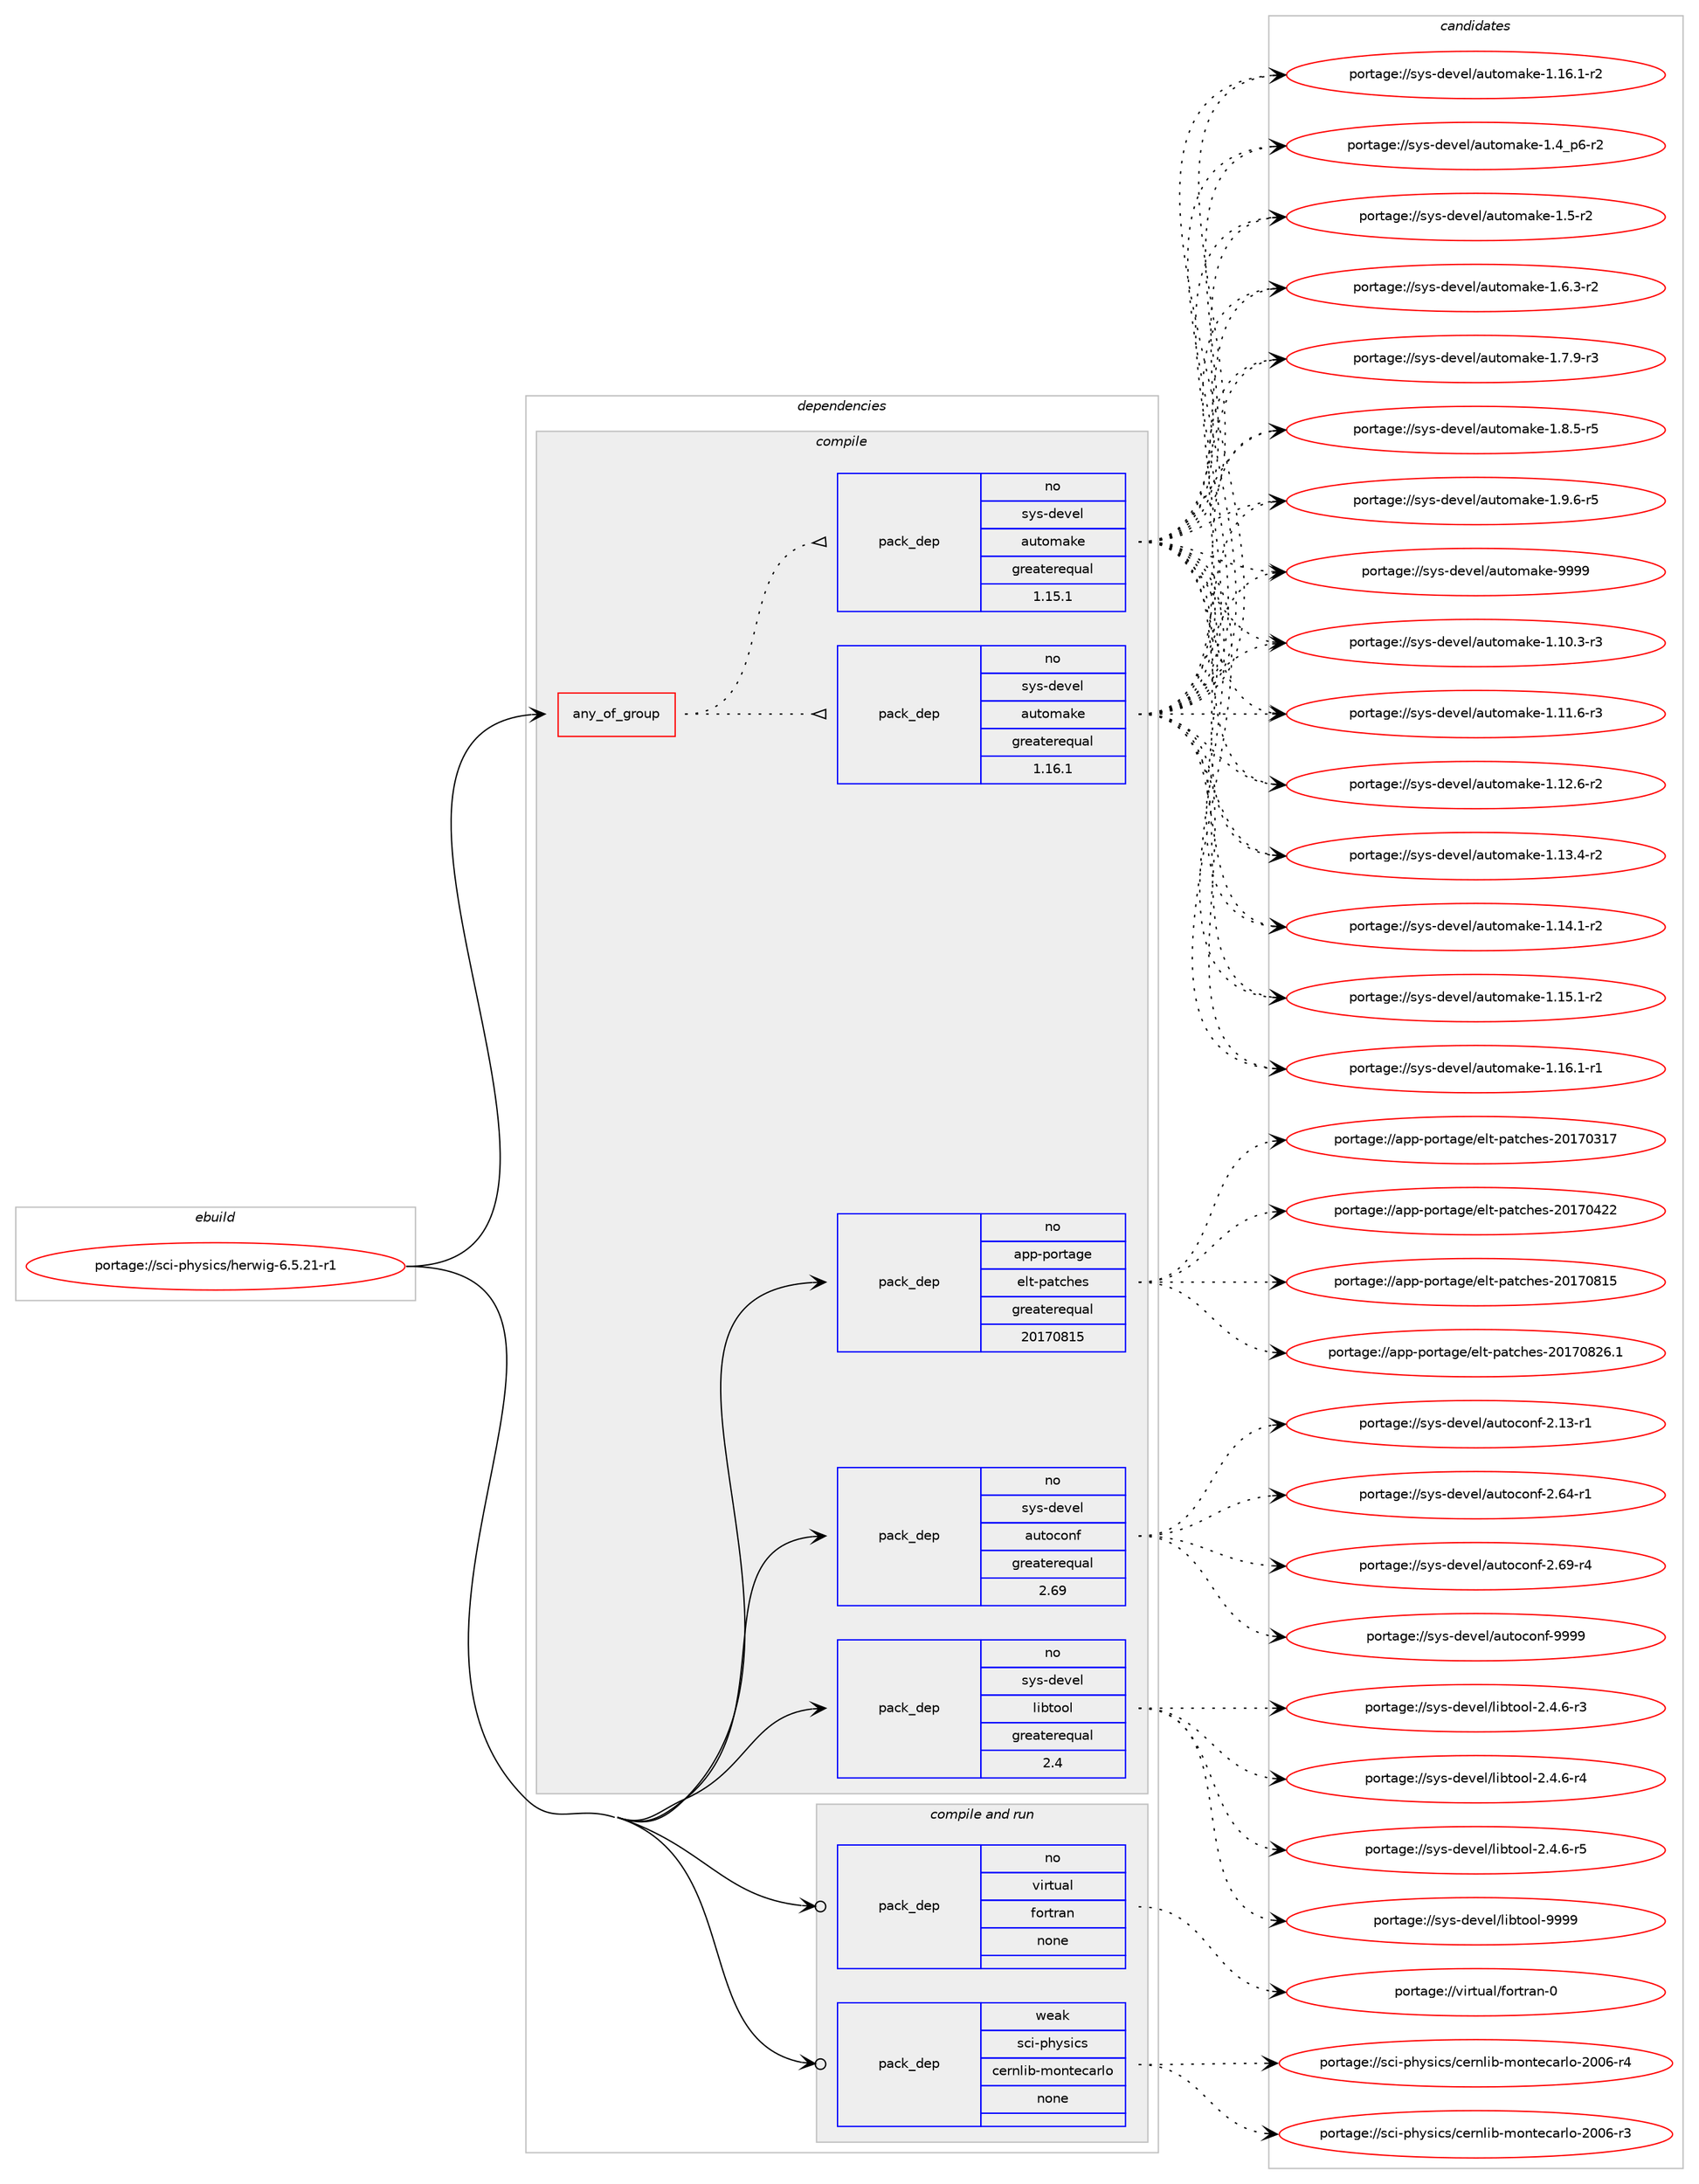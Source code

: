 digraph prolog {

# *************
# Graph options
# *************

newrank=true;
concentrate=true;
compound=true;
graph [rankdir=LR,fontname=Helvetica,fontsize=10,ranksep=1.5];#, ranksep=2.5, nodesep=0.2];
edge  [arrowhead=vee];
node  [fontname=Helvetica,fontsize=10];

# **********
# The ebuild
# **********

subgraph cluster_leftcol {
color=gray;
rank=same;
label=<<i>ebuild</i>>;
id [label="portage://sci-physics/herwig-6.5.21-r1", color=red, width=4, href="../sci-physics/herwig-6.5.21-r1.svg"];
}

# ****************
# The dependencies
# ****************

subgraph cluster_midcol {
color=gray;
label=<<i>dependencies</i>>;
subgraph cluster_compile {
fillcolor="#eeeeee";
style=filled;
label=<<i>compile</i>>;
subgraph any6544 {
dependency396444 [label=<<TABLE BORDER="0" CELLBORDER="1" CELLSPACING="0" CELLPADDING="4"><TR><TD CELLPADDING="10">any_of_group</TD></TR></TABLE>>, shape=none, color=red];subgraph pack291647 {
dependency396445 [label=<<TABLE BORDER="0" CELLBORDER="1" CELLSPACING="0" CELLPADDING="4" WIDTH="220"><TR><TD ROWSPAN="6" CELLPADDING="30">pack_dep</TD></TR><TR><TD WIDTH="110">no</TD></TR><TR><TD>sys-devel</TD></TR><TR><TD>automake</TD></TR><TR><TD>greaterequal</TD></TR><TR><TD>1.16.1</TD></TR></TABLE>>, shape=none, color=blue];
}
dependency396444:e -> dependency396445:w [weight=20,style="dotted",arrowhead="oinv"];
subgraph pack291648 {
dependency396446 [label=<<TABLE BORDER="0" CELLBORDER="1" CELLSPACING="0" CELLPADDING="4" WIDTH="220"><TR><TD ROWSPAN="6" CELLPADDING="30">pack_dep</TD></TR><TR><TD WIDTH="110">no</TD></TR><TR><TD>sys-devel</TD></TR><TR><TD>automake</TD></TR><TR><TD>greaterequal</TD></TR><TR><TD>1.15.1</TD></TR></TABLE>>, shape=none, color=blue];
}
dependency396444:e -> dependency396446:w [weight=20,style="dotted",arrowhead="oinv"];
}
id:e -> dependency396444:w [weight=20,style="solid",arrowhead="vee"];
subgraph pack291649 {
dependency396447 [label=<<TABLE BORDER="0" CELLBORDER="1" CELLSPACING="0" CELLPADDING="4" WIDTH="220"><TR><TD ROWSPAN="6" CELLPADDING="30">pack_dep</TD></TR><TR><TD WIDTH="110">no</TD></TR><TR><TD>app-portage</TD></TR><TR><TD>elt-patches</TD></TR><TR><TD>greaterequal</TD></TR><TR><TD>20170815</TD></TR></TABLE>>, shape=none, color=blue];
}
id:e -> dependency396447:w [weight=20,style="solid",arrowhead="vee"];
subgraph pack291650 {
dependency396448 [label=<<TABLE BORDER="0" CELLBORDER="1" CELLSPACING="0" CELLPADDING="4" WIDTH="220"><TR><TD ROWSPAN="6" CELLPADDING="30">pack_dep</TD></TR><TR><TD WIDTH="110">no</TD></TR><TR><TD>sys-devel</TD></TR><TR><TD>autoconf</TD></TR><TR><TD>greaterequal</TD></TR><TR><TD>2.69</TD></TR></TABLE>>, shape=none, color=blue];
}
id:e -> dependency396448:w [weight=20,style="solid",arrowhead="vee"];
subgraph pack291651 {
dependency396449 [label=<<TABLE BORDER="0" CELLBORDER="1" CELLSPACING="0" CELLPADDING="4" WIDTH="220"><TR><TD ROWSPAN="6" CELLPADDING="30">pack_dep</TD></TR><TR><TD WIDTH="110">no</TD></TR><TR><TD>sys-devel</TD></TR><TR><TD>libtool</TD></TR><TR><TD>greaterequal</TD></TR><TR><TD>2.4</TD></TR></TABLE>>, shape=none, color=blue];
}
id:e -> dependency396449:w [weight=20,style="solid",arrowhead="vee"];
}
subgraph cluster_compileandrun {
fillcolor="#eeeeee";
style=filled;
label=<<i>compile and run</i>>;
subgraph pack291652 {
dependency396450 [label=<<TABLE BORDER="0" CELLBORDER="1" CELLSPACING="0" CELLPADDING="4" WIDTH="220"><TR><TD ROWSPAN="6" CELLPADDING="30">pack_dep</TD></TR><TR><TD WIDTH="110">no</TD></TR><TR><TD>virtual</TD></TR><TR><TD>fortran</TD></TR><TR><TD>none</TD></TR><TR><TD></TD></TR></TABLE>>, shape=none, color=blue];
}
id:e -> dependency396450:w [weight=20,style="solid",arrowhead="odotvee"];
subgraph pack291653 {
dependency396451 [label=<<TABLE BORDER="0" CELLBORDER="1" CELLSPACING="0" CELLPADDING="4" WIDTH="220"><TR><TD ROWSPAN="6" CELLPADDING="30">pack_dep</TD></TR><TR><TD WIDTH="110">weak</TD></TR><TR><TD>sci-physics</TD></TR><TR><TD>cernlib-montecarlo</TD></TR><TR><TD>none</TD></TR><TR><TD></TD></TR></TABLE>>, shape=none, color=blue];
}
id:e -> dependency396451:w [weight=20,style="solid",arrowhead="odotvee"];
}
subgraph cluster_run {
fillcolor="#eeeeee";
style=filled;
label=<<i>run</i>>;
}
}

# **************
# The candidates
# **************

subgraph cluster_choices {
rank=same;
color=gray;
label=<<i>candidates</i>>;

subgraph choice291647 {
color=black;
nodesep=1;
choiceportage11512111545100101118101108479711711611110997107101454946494846514511451 [label="portage://sys-devel/automake-1.10.3-r3", color=red, width=4,href="../sys-devel/automake-1.10.3-r3.svg"];
choiceportage11512111545100101118101108479711711611110997107101454946494946544511451 [label="portage://sys-devel/automake-1.11.6-r3", color=red, width=4,href="../sys-devel/automake-1.11.6-r3.svg"];
choiceportage11512111545100101118101108479711711611110997107101454946495046544511450 [label="portage://sys-devel/automake-1.12.6-r2", color=red, width=4,href="../sys-devel/automake-1.12.6-r2.svg"];
choiceportage11512111545100101118101108479711711611110997107101454946495146524511450 [label="portage://sys-devel/automake-1.13.4-r2", color=red, width=4,href="../sys-devel/automake-1.13.4-r2.svg"];
choiceportage11512111545100101118101108479711711611110997107101454946495246494511450 [label="portage://sys-devel/automake-1.14.1-r2", color=red, width=4,href="../sys-devel/automake-1.14.1-r2.svg"];
choiceportage11512111545100101118101108479711711611110997107101454946495346494511450 [label="portage://sys-devel/automake-1.15.1-r2", color=red, width=4,href="../sys-devel/automake-1.15.1-r2.svg"];
choiceportage11512111545100101118101108479711711611110997107101454946495446494511449 [label="portage://sys-devel/automake-1.16.1-r1", color=red, width=4,href="../sys-devel/automake-1.16.1-r1.svg"];
choiceportage11512111545100101118101108479711711611110997107101454946495446494511450 [label="portage://sys-devel/automake-1.16.1-r2", color=red, width=4,href="../sys-devel/automake-1.16.1-r2.svg"];
choiceportage115121115451001011181011084797117116111109971071014549465295112544511450 [label="portage://sys-devel/automake-1.4_p6-r2", color=red, width=4,href="../sys-devel/automake-1.4_p6-r2.svg"];
choiceportage11512111545100101118101108479711711611110997107101454946534511450 [label="portage://sys-devel/automake-1.5-r2", color=red, width=4,href="../sys-devel/automake-1.5-r2.svg"];
choiceportage115121115451001011181011084797117116111109971071014549465446514511450 [label="portage://sys-devel/automake-1.6.3-r2", color=red, width=4,href="../sys-devel/automake-1.6.3-r2.svg"];
choiceportage115121115451001011181011084797117116111109971071014549465546574511451 [label="portage://sys-devel/automake-1.7.9-r3", color=red, width=4,href="../sys-devel/automake-1.7.9-r3.svg"];
choiceportage115121115451001011181011084797117116111109971071014549465646534511453 [label="portage://sys-devel/automake-1.8.5-r5", color=red, width=4,href="../sys-devel/automake-1.8.5-r5.svg"];
choiceportage115121115451001011181011084797117116111109971071014549465746544511453 [label="portage://sys-devel/automake-1.9.6-r5", color=red, width=4,href="../sys-devel/automake-1.9.6-r5.svg"];
choiceportage115121115451001011181011084797117116111109971071014557575757 [label="portage://sys-devel/automake-9999", color=red, width=4,href="../sys-devel/automake-9999.svg"];
dependency396445:e -> choiceportage11512111545100101118101108479711711611110997107101454946494846514511451:w [style=dotted,weight="100"];
dependency396445:e -> choiceportage11512111545100101118101108479711711611110997107101454946494946544511451:w [style=dotted,weight="100"];
dependency396445:e -> choiceportage11512111545100101118101108479711711611110997107101454946495046544511450:w [style=dotted,weight="100"];
dependency396445:e -> choiceportage11512111545100101118101108479711711611110997107101454946495146524511450:w [style=dotted,weight="100"];
dependency396445:e -> choiceportage11512111545100101118101108479711711611110997107101454946495246494511450:w [style=dotted,weight="100"];
dependency396445:e -> choiceportage11512111545100101118101108479711711611110997107101454946495346494511450:w [style=dotted,weight="100"];
dependency396445:e -> choiceportage11512111545100101118101108479711711611110997107101454946495446494511449:w [style=dotted,weight="100"];
dependency396445:e -> choiceportage11512111545100101118101108479711711611110997107101454946495446494511450:w [style=dotted,weight="100"];
dependency396445:e -> choiceportage115121115451001011181011084797117116111109971071014549465295112544511450:w [style=dotted,weight="100"];
dependency396445:e -> choiceportage11512111545100101118101108479711711611110997107101454946534511450:w [style=dotted,weight="100"];
dependency396445:e -> choiceportage115121115451001011181011084797117116111109971071014549465446514511450:w [style=dotted,weight="100"];
dependency396445:e -> choiceportage115121115451001011181011084797117116111109971071014549465546574511451:w [style=dotted,weight="100"];
dependency396445:e -> choiceportage115121115451001011181011084797117116111109971071014549465646534511453:w [style=dotted,weight="100"];
dependency396445:e -> choiceportage115121115451001011181011084797117116111109971071014549465746544511453:w [style=dotted,weight="100"];
dependency396445:e -> choiceportage115121115451001011181011084797117116111109971071014557575757:w [style=dotted,weight="100"];
}
subgraph choice291648 {
color=black;
nodesep=1;
choiceportage11512111545100101118101108479711711611110997107101454946494846514511451 [label="portage://sys-devel/automake-1.10.3-r3", color=red, width=4,href="../sys-devel/automake-1.10.3-r3.svg"];
choiceportage11512111545100101118101108479711711611110997107101454946494946544511451 [label="portage://sys-devel/automake-1.11.6-r3", color=red, width=4,href="../sys-devel/automake-1.11.6-r3.svg"];
choiceportage11512111545100101118101108479711711611110997107101454946495046544511450 [label="portage://sys-devel/automake-1.12.6-r2", color=red, width=4,href="../sys-devel/automake-1.12.6-r2.svg"];
choiceportage11512111545100101118101108479711711611110997107101454946495146524511450 [label="portage://sys-devel/automake-1.13.4-r2", color=red, width=4,href="../sys-devel/automake-1.13.4-r2.svg"];
choiceportage11512111545100101118101108479711711611110997107101454946495246494511450 [label="portage://sys-devel/automake-1.14.1-r2", color=red, width=4,href="../sys-devel/automake-1.14.1-r2.svg"];
choiceportage11512111545100101118101108479711711611110997107101454946495346494511450 [label="portage://sys-devel/automake-1.15.1-r2", color=red, width=4,href="../sys-devel/automake-1.15.1-r2.svg"];
choiceportage11512111545100101118101108479711711611110997107101454946495446494511449 [label="portage://sys-devel/automake-1.16.1-r1", color=red, width=4,href="../sys-devel/automake-1.16.1-r1.svg"];
choiceportage11512111545100101118101108479711711611110997107101454946495446494511450 [label="portage://sys-devel/automake-1.16.1-r2", color=red, width=4,href="../sys-devel/automake-1.16.1-r2.svg"];
choiceportage115121115451001011181011084797117116111109971071014549465295112544511450 [label="portage://sys-devel/automake-1.4_p6-r2", color=red, width=4,href="../sys-devel/automake-1.4_p6-r2.svg"];
choiceportage11512111545100101118101108479711711611110997107101454946534511450 [label="portage://sys-devel/automake-1.5-r2", color=red, width=4,href="../sys-devel/automake-1.5-r2.svg"];
choiceportage115121115451001011181011084797117116111109971071014549465446514511450 [label="portage://sys-devel/automake-1.6.3-r2", color=red, width=4,href="../sys-devel/automake-1.6.3-r2.svg"];
choiceportage115121115451001011181011084797117116111109971071014549465546574511451 [label="portage://sys-devel/automake-1.7.9-r3", color=red, width=4,href="../sys-devel/automake-1.7.9-r3.svg"];
choiceportage115121115451001011181011084797117116111109971071014549465646534511453 [label="portage://sys-devel/automake-1.8.5-r5", color=red, width=4,href="../sys-devel/automake-1.8.5-r5.svg"];
choiceportage115121115451001011181011084797117116111109971071014549465746544511453 [label="portage://sys-devel/automake-1.9.6-r5", color=red, width=4,href="../sys-devel/automake-1.9.6-r5.svg"];
choiceportage115121115451001011181011084797117116111109971071014557575757 [label="portage://sys-devel/automake-9999", color=red, width=4,href="../sys-devel/automake-9999.svg"];
dependency396446:e -> choiceportage11512111545100101118101108479711711611110997107101454946494846514511451:w [style=dotted,weight="100"];
dependency396446:e -> choiceportage11512111545100101118101108479711711611110997107101454946494946544511451:w [style=dotted,weight="100"];
dependency396446:e -> choiceportage11512111545100101118101108479711711611110997107101454946495046544511450:w [style=dotted,weight="100"];
dependency396446:e -> choiceportage11512111545100101118101108479711711611110997107101454946495146524511450:w [style=dotted,weight="100"];
dependency396446:e -> choiceportage11512111545100101118101108479711711611110997107101454946495246494511450:w [style=dotted,weight="100"];
dependency396446:e -> choiceportage11512111545100101118101108479711711611110997107101454946495346494511450:w [style=dotted,weight="100"];
dependency396446:e -> choiceportage11512111545100101118101108479711711611110997107101454946495446494511449:w [style=dotted,weight="100"];
dependency396446:e -> choiceportage11512111545100101118101108479711711611110997107101454946495446494511450:w [style=dotted,weight="100"];
dependency396446:e -> choiceportage115121115451001011181011084797117116111109971071014549465295112544511450:w [style=dotted,weight="100"];
dependency396446:e -> choiceportage11512111545100101118101108479711711611110997107101454946534511450:w [style=dotted,weight="100"];
dependency396446:e -> choiceportage115121115451001011181011084797117116111109971071014549465446514511450:w [style=dotted,weight="100"];
dependency396446:e -> choiceportage115121115451001011181011084797117116111109971071014549465546574511451:w [style=dotted,weight="100"];
dependency396446:e -> choiceportage115121115451001011181011084797117116111109971071014549465646534511453:w [style=dotted,weight="100"];
dependency396446:e -> choiceportage115121115451001011181011084797117116111109971071014549465746544511453:w [style=dotted,weight="100"];
dependency396446:e -> choiceportage115121115451001011181011084797117116111109971071014557575757:w [style=dotted,weight="100"];
}
subgraph choice291649 {
color=black;
nodesep=1;
choiceportage97112112451121111141169710310147101108116451129711699104101115455048495548514955 [label="portage://app-portage/elt-patches-20170317", color=red, width=4,href="../app-portage/elt-patches-20170317.svg"];
choiceportage97112112451121111141169710310147101108116451129711699104101115455048495548525050 [label="portage://app-portage/elt-patches-20170422", color=red, width=4,href="../app-portage/elt-patches-20170422.svg"];
choiceportage97112112451121111141169710310147101108116451129711699104101115455048495548564953 [label="portage://app-portage/elt-patches-20170815", color=red, width=4,href="../app-portage/elt-patches-20170815.svg"];
choiceportage971121124511211111411697103101471011081164511297116991041011154550484955485650544649 [label="portage://app-portage/elt-patches-20170826.1", color=red, width=4,href="../app-portage/elt-patches-20170826.1.svg"];
dependency396447:e -> choiceportage97112112451121111141169710310147101108116451129711699104101115455048495548514955:w [style=dotted,weight="100"];
dependency396447:e -> choiceportage97112112451121111141169710310147101108116451129711699104101115455048495548525050:w [style=dotted,weight="100"];
dependency396447:e -> choiceportage97112112451121111141169710310147101108116451129711699104101115455048495548564953:w [style=dotted,weight="100"];
dependency396447:e -> choiceportage971121124511211111411697103101471011081164511297116991041011154550484955485650544649:w [style=dotted,weight="100"];
}
subgraph choice291650 {
color=black;
nodesep=1;
choiceportage1151211154510010111810110847971171161119911111010245504649514511449 [label="portage://sys-devel/autoconf-2.13-r1", color=red, width=4,href="../sys-devel/autoconf-2.13-r1.svg"];
choiceportage1151211154510010111810110847971171161119911111010245504654524511449 [label="portage://sys-devel/autoconf-2.64-r1", color=red, width=4,href="../sys-devel/autoconf-2.64-r1.svg"];
choiceportage1151211154510010111810110847971171161119911111010245504654574511452 [label="portage://sys-devel/autoconf-2.69-r4", color=red, width=4,href="../sys-devel/autoconf-2.69-r4.svg"];
choiceportage115121115451001011181011084797117116111991111101024557575757 [label="portage://sys-devel/autoconf-9999", color=red, width=4,href="../sys-devel/autoconf-9999.svg"];
dependency396448:e -> choiceportage1151211154510010111810110847971171161119911111010245504649514511449:w [style=dotted,weight="100"];
dependency396448:e -> choiceportage1151211154510010111810110847971171161119911111010245504654524511449:w [style=dotted,weight="100"];
dependency396448:e -> choiceportage1151211154510010111810110847971171161119911111010245504654574511452:w [style=dotted,weight="100"];
dependency396448:e -> choiceportage115121115451001011181011084797117116111991111101024557575757:w [style=dotted,weight="100"];
}
subgraph choice291651 {
color=black;
nodesep=1;
choiceportage1151211154510010111810110847108105981161111111084550465246544511451 [label="portage://sys-devel/libtool-2.4.6-r3", color=red, width=4,href="../sys-devel/libtool-2.4.6-r3.svg"];
choiceportage1151211154510010111810110847108105981161111111084550465246544511452 [label="portage://sys-devel/libtool-2.4.6-r4", color=red, width=4,href="../sys-devel/libtool-2.4.6-r4.svg"];
choiceportage1151211154510010111810110847108105981161111111084550465246544511453 [label="portage://sys-devel/libtool-2.4.6-r5", color=red, width=4,href="../sys-devel/libtool-2.4.6-r5.svg"];
choiceportage1151211154510010111810110847108105981161111111084557575757 [label="portage://sys-devel/libtool-9999", color=red, width=4,href="../sys-devel/libtool-9999.svg"];
dependency396449:e -> choiceportage1151211154510010111810110847108105981161111111084550465246544511451:w [style=dotted,weight="100"];
dependency396449:e -> choiceportage1151211154510010111810110847108105981161111111084550465246544511452:w [style=dotted,weight="100"];
dependency396449:e -> choiceportage1151211154510010111810110847108105981161111111084550465246544511453:w [style=dotted,weight="100"];
dependency396449:e -> choiceportage1151211154510010111810110847108105981161111111084557575757:w [style=dotted,weight="100"];
}
subgraph choice291652 {
color=black;
nodesep=1;
choiceportage1181051141161179710847102111114116114971104548 [label="portage://virtual/fortran-0", color=red, width=4,href="../virtual/fortran-0.svg"];
dependency396450:e -> choiceportage1181051141161179710847102111114116114971104548:w [style=dotted,weight="100"];
}
subgraph choice291653 {
color=black;
nodesep=1;
choiceportage11599105451121041211151059911547991011141101081059845109111110116101999711410811145504848544511451 [label="portage://sci-physics/cernlib-montecarlo-2006-r3", color=red, width=4,href="../sci-physics/cernlib-montecarlo-2006-r3.svg"];
choiceportage11599105451121041211151059911547991011141101081059845109111110116101999711410811145504848544511452 [label="portage://sci-physics/cernlib-montecarlo-2006-r4", color=red, width=4,href="../sci-physics/cernlib-montecarlo-2006-r4.svg"];
dependency396451:e -> choiceportage11599105451121041211151059911547991011141101081059845109111110116101999711410811145504848544511451:w [style=dotted,weight="100"];
dependency396451:e -> choiceportage11599105451121041211151059911547991011141101081059845109111110116101999711410811145504848544511452:w [style=dotted,weight="100"];
}
}

}

